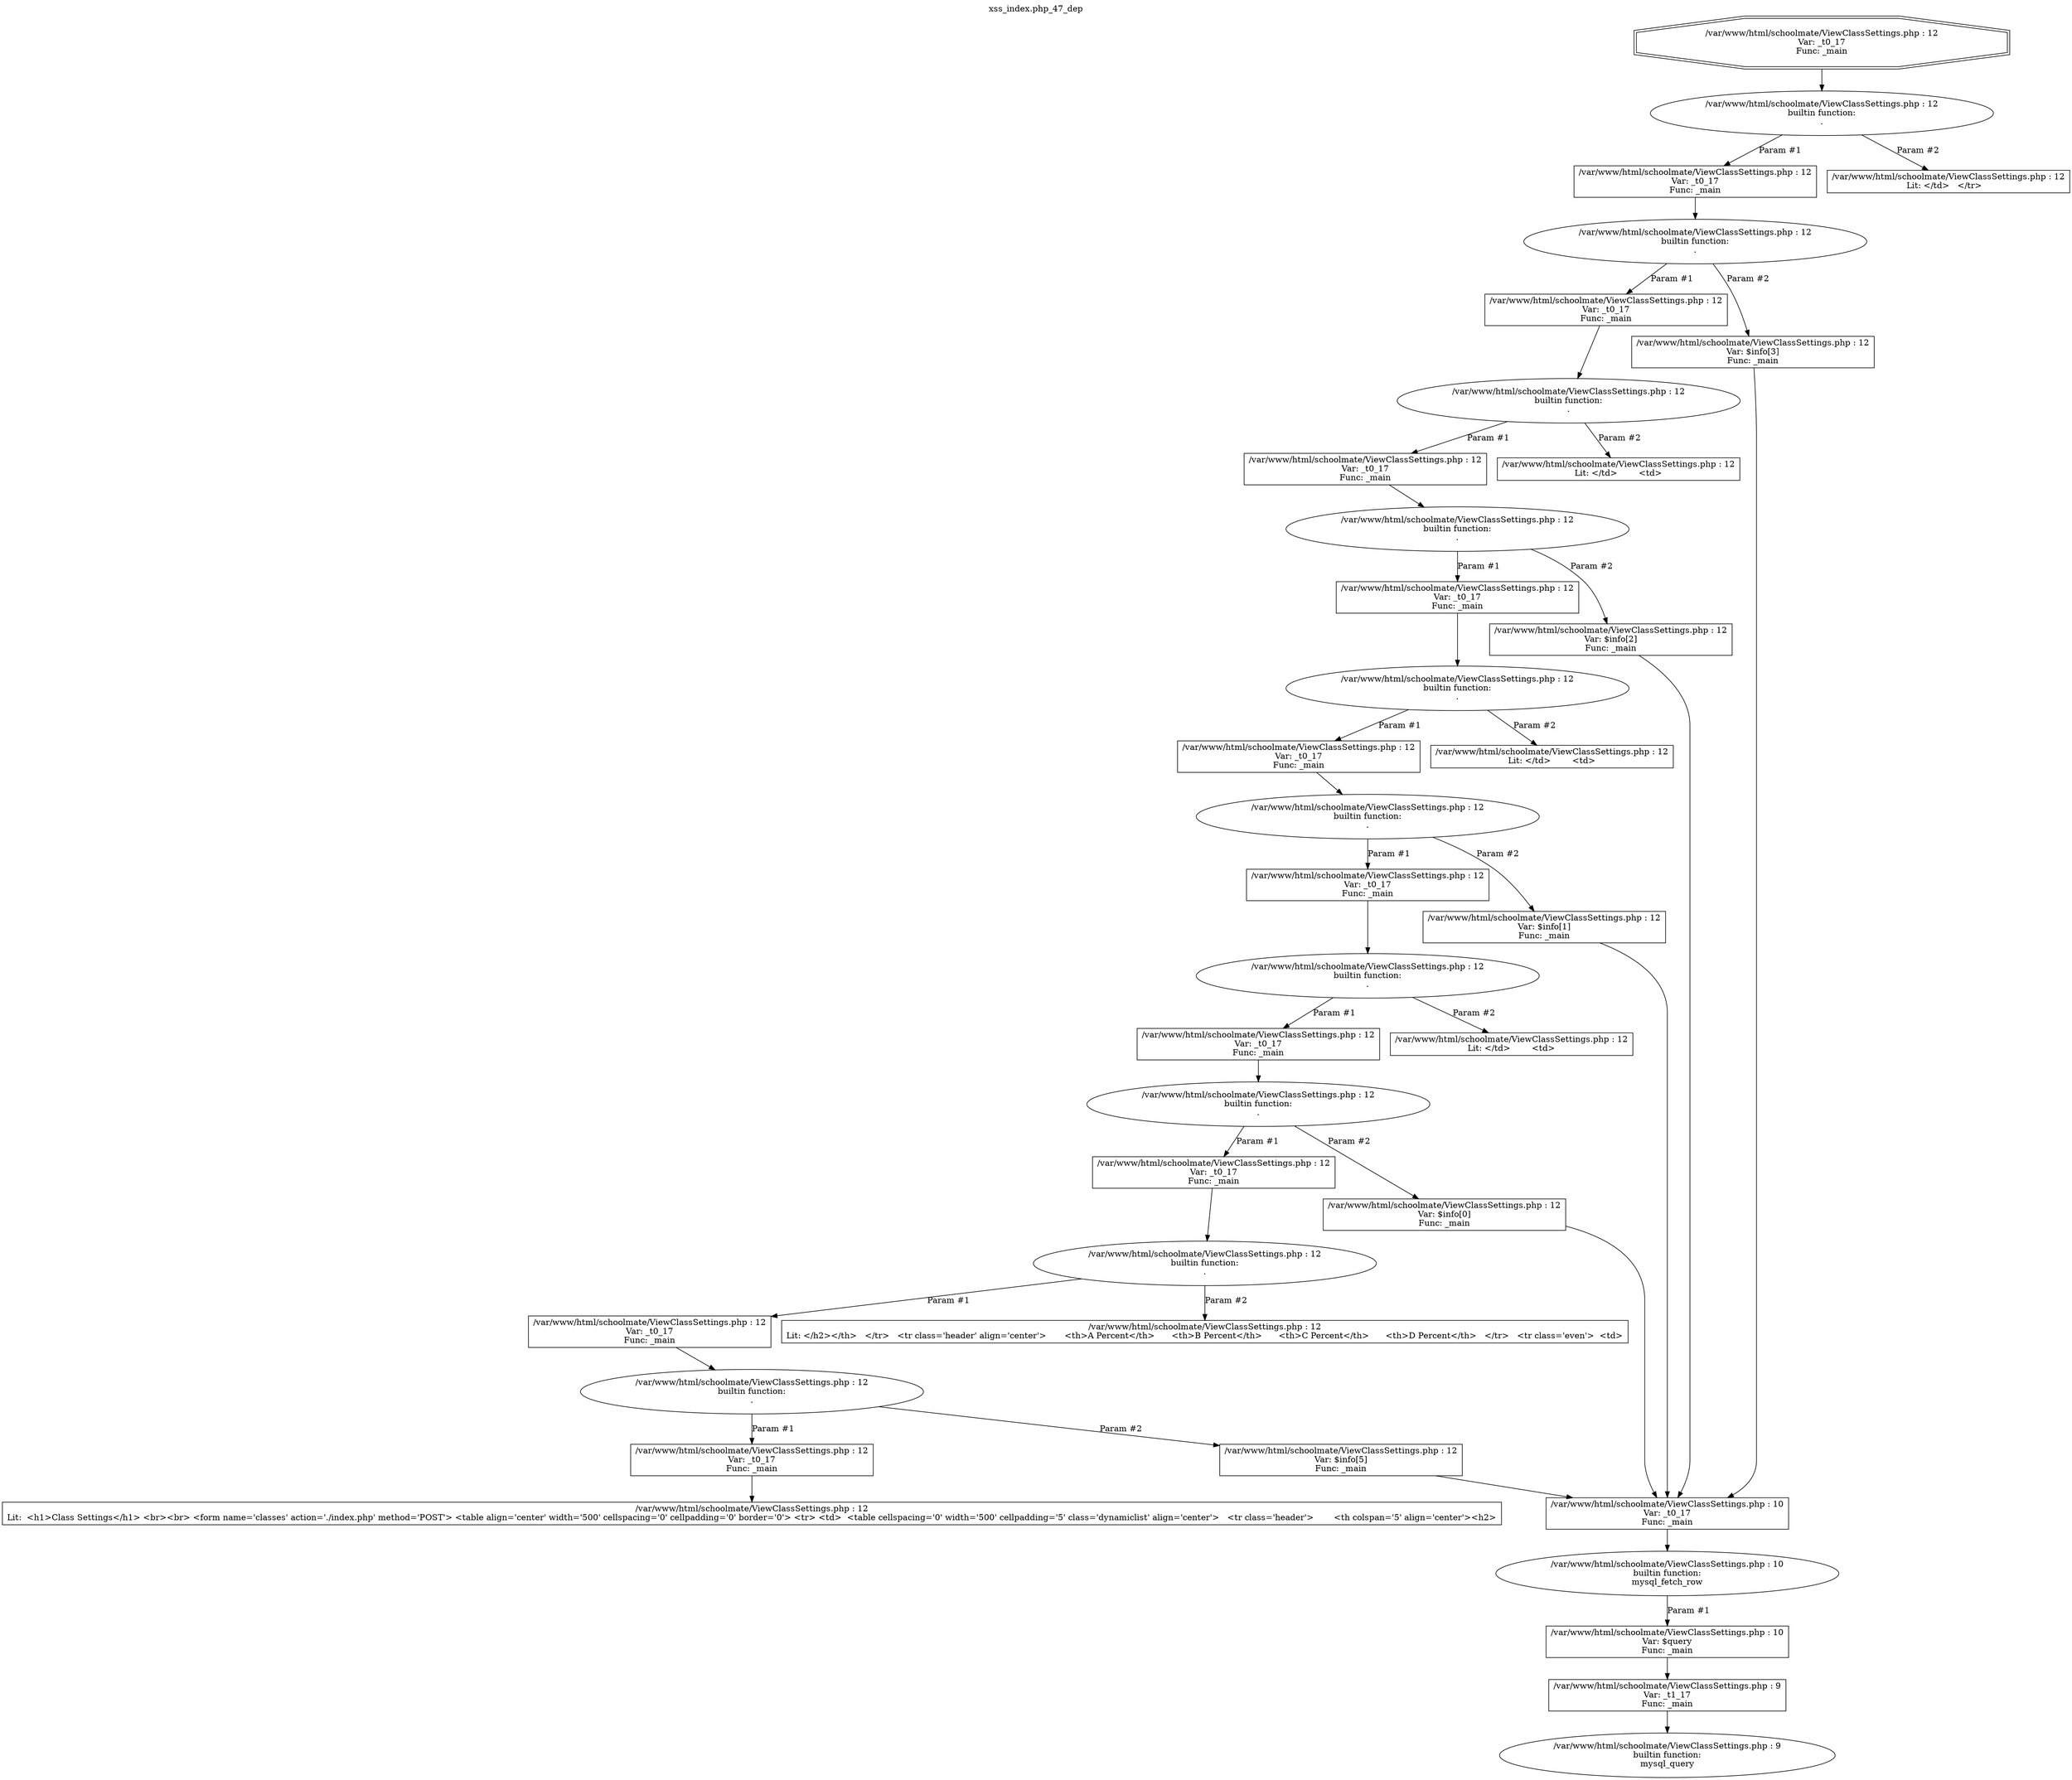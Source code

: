 digraph cfg {
  label="xss_index.php_47_dep";
  labelloc=t;
  n1 [shape=doubleoctagon, label="/var/www/html/schoolmate/ViewClassSettings.php : 12\nVar: _t0_17\nFunc: _main\n"];
  n2 [shape=ellipse, label="/var/www/html/schoolmate/ViewClassSettings.php : 12\nbuiltin function:\n.\n"];
  n3 [shape=box, label="/var/www/html/schoolmate/ViewClassSettings.php : 12\nVar: _t0_17\nFunc: _main\n"];
  n4 [shape=ellipse, label="/var/www/html/schoolmate/ViewClassSettings.php : 12\nbuiltin function:\n.\n"];
  n5 [shape=box, label="/var/www/html/schoolmate/ViewClassSettings.php : 12\nVar: _t0_17\nFunc: _main\n"];
  n6 [shape=ellipse, label="/var/www/html/schoolmate/ViewClassSettings.php : 12\nbuiltin function:\n.\n"];
  n7 [shape=box, label="/var/www/html/schoolmate/ViewClassSettings.php : 12\nVar: _t0_17\nFunc: _main\n"];
  n8 [shape=ellipse, label="/var/www/html/schoolmate/ViewClassSettings.php : 12\nbuiltin function:\n.\n"];
  n9 [shape=box, label="/var/www/html/schoolmate/ViewClassSettings.php : 12\nVar: _t0_17\nFunc: _main\n"];
  n10 [shape=ellipse, label="/var/www/html/schoolmate/ViewClassSettings.php : 12\nbuiltin function:\n.\n"];
  n11 [shape=box, label="/var/www/html/schoolmate/ViewClassSettings.php : 12\nVar: _t0_17\nFunc: _main\n"];
  n12 [shape=ellipse, label="/var/www/html/schoolmate/ViewClassSettings.php : 12\nbuiltin function:\n.\n"];
  n13 [shape=box, label="/var/www/html/schoolmate/ViewClassSettings.php : 12\nVar: _t0_17\nFunc: _main\n"];
  n14 [shape=ellipse, label="/var/www/html/schoolmate/ViewClassSettings.php : 12\nbuiltin function:\n.\n"];
  n15 [shape=box, label="/var/www/html/schoolmate/ViewClassSettings.php : 12\nVar: _t0_17\nFunc: _main\n"];
  n16 [shape=ellipse, label="/var/www/html/schoolmate/ViewClassSettings.php : 12\nbuiltin function:\n.\n"];
  n17 [shape=box, label="/var/www/html/schoolmate/ViewClassSettings.php : 12\nVar: _t0_17\nFunc: _main\n"];
  n18 [shape=ellipse, label="/var/www/html/schoolmate/ViewClassSettings.php : 12\nbuiltin function:\n.\n"];
  n19 [shape=box, label="/var/www/html/schoolmate/ViewClassSettings.php : 12\nVar: _t0_17\nFunc: _main\n"];
  n20 [shape=ellipse, label="/var/www/html/schoolmate/ViewClassSettings.php : 12\nbuiltin function:\n.\n"];
  n21 [shape=box, label="/var/www/html/schoolmate/ViewClassSettings.php : 12\nVar: _t0_17\nFunc: _main\n"];
  n22 [shape=box, label="/var/www/html/schoolmate/ViewClassSettings.php : 12\nLit:  <h1>Class Settings</h1> <br><br> <form name='classes' action='./index.php' method='POST'> <table align='center' width='500' cellspacing='0' cellpadding='0' border='0'> <tr> <td>  <table cellspacing='0' width='500' cellpadding='5' class='dynamiclist' align='center'>   <tr class='header'>	<th colspan='5' align='center'><h2>\n"];
  n23 [shape=box, label="/var/www/html/schoolmate/ViewClassSettings.php : 12\nVar: $info[5]\nFunc: _main\n"];
  n24 [shape=box, label="/var/www/html/schoolmate/ViewClassSettings.php : 10\nVar: _t0_17\nFunc: _main\n"];
  n25 [shape=ellipse, label="/var/www/html/schoolmate/ViewClassSettings.php : 10\nbuiltin function:\nmysql_fetch_row\n"];
  n26 [shape=box, label="/var/www/html/schoolmate/ViewClassSettings.php : 10\nVar: $query\nFunc: _main\n"];
  n27 [shape=box, label="/var/www/html/schoolmate/ViewClassSettings.php : 9\nVar: _t1_17\nFunc: _main\n"];
  n28 [shape=ellipse, label="/var/www/html/schoolmate/ViewClassSettings.php : 9\nbuiltin function:\nmysql_query\n"];
  n29 [shape=box, label="/var/www/html/schoolmate/ViewClassSettings.php : 12\nLit: </h2></th>   </tr>   <tr class='header' align='center'>	<th>A Percent</th>	<th>B Percent</th>	<th>C Percent</th>	<th>D Percent</th>   </tr>   <tr class='even'>	<td>\n"];
  n30 [shape=box, label="/var/www/html/schoolmate/ViewClassSettings.php : 12\nVar: $info[0]\nFunc: _main\n"];
  n31 [shape=box, label="/var/www/html/schoolmate/ViewClassSettings.php : 12\nLit: </td>	<td>\n"];
  n32 [shape=box, label="/var/www/html/schoolmate/ViewClassSettings.php : 12\nVar: $info[1]\nFunc: _main\n"];
  n33 [shape=box, label="/var/www/html/schoolmate/ViewClassSettings.php : 12\nLit: </td>	<td>\n"];
  n34 [shape=box, label="/var/www/html/schoolmate/ViewClassSettings.php : 12\nVar: $info[2]\nFunc: _main\n"];
  n35 [shape=box, label="/var/www/html/schoolmate/ViewClassSettings.php : 12\nLit: </td>	<td>\n"];
  n36 [shape=box, label="/var/www/html/schoolmate/ViewClassSettings.php : 12\nVar: $info[3]\nFunc: _main\n"];
  n37 [shape=box, label="/var/www/html/schoolmate/ViewClassSettings.php : 12\nLit: </td>   </tr>   \n"];
  n1 -> n2;
  n3 -> n4;
  n5 -> n6;
  n7 -> n8;
  n9 -> n10;
  n11 -> n12;
  n13 -> n14;
  n15 -> n16;
  n17 -> n18;
  n19 -> n20;
  n21 -> n22;
  n20 -> n21[label="Param #1"];
  n20 -> n23[label="Param #2"];
  n24 -> n25;
  n27 -> n28;
  n26 -> n27;
  n25 -> n26[label="Param #1"];
  n23 -> n24;
  n18 -> n19[label="Param #1"];
  n18 -> n29[label="Param #2"];
  n16 -> n17[label="Param #1"];
  n16 -> n30[label="Param #2"];
  n30 -> n24;
  n14 -> n15[label="Param #1"];
  n14 -> n31[label="Param #2"];
  n12 -> n13[label="Param #1"];
  n12 -> n32[label="Param #2"];
  n32 -> n24;
  n10 -> n11[label="Param #1"];
  n10 -> n33[label="Param #2"];
  n8 -> n9[label="Param #1"];
  n8 -> n34[label="Param #2"];
  n34 -> n24;
  n6 -> n7[label="Param #1"];
  n6 -> n35[label="Param #2"];
  n4 -> n5[label="Param #1"];
  n4 -> n36[label="Param #2"];
  n36 -> n24;
  n2 -> n3[label="Param #1"];
  n2 -> n37[label="Param #2"];
}
